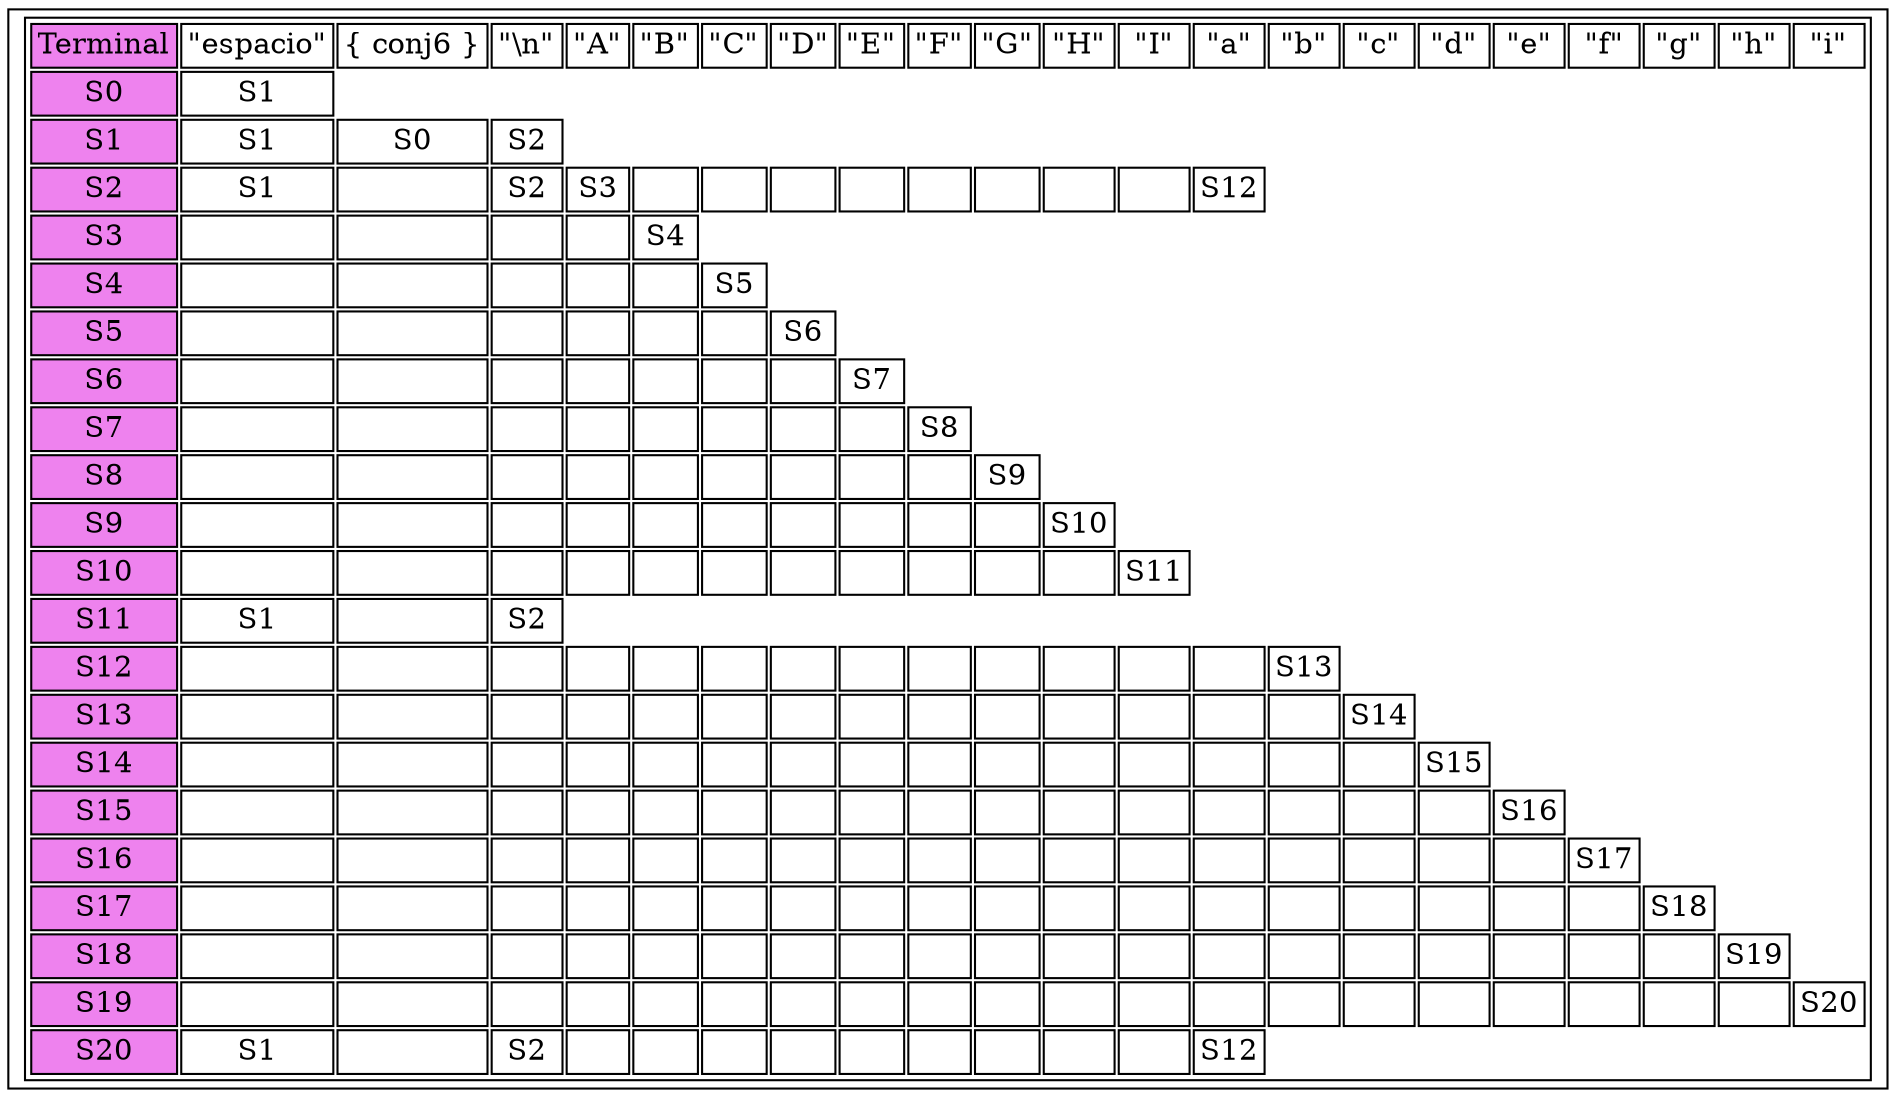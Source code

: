 digraph G{
node [shape=record];
table [ label = <
<table>
<tr><td bgcolor="violet">Terminal</td><td>"espacio"</td><td>\{ conj6 \}</td><td>"\n"</td><td>"A"</td><td>"B"</td><td>"C"</td><td>"D"</td><td>"E"</td><td>"F"</td><td>"G"</td><td>"H"</td><td>"I"</td><td>"a"</td><td>"b"</td><td>"c"</td><td>"d"</td><td>"e"</td><td>"f"</td><td>"g"</td><td>"h"</td><td>"i"</td></tr>
<tr>
<td bgcolor="violet">S0</td><td>S1</td>
</tr>
<tr>
<td bgcolor="violet">S1</td><td>S1</td>
<td>S0</td>
<td>S2</td>
</tr>
<tr>
<td bgcolor="violet">S2</td><td>S1</td>
<td></td>
<td>S2</td>
<td>S3</td>
<td></td>
<td></td>
<td></td>
<td></td>
<td></td>
<td></td>
<td></td>
<td></td>
<td>S12</td>
</tr>
<tr>
<td bgcolor="violet">S3</td><td></td>
<td></td>
<td></td>
<td></td>
<td>S4</td>
</tr>
<tr>
<td bgcolor="violet">S4</td><td></td>
<td></td>
<td></td>
<td></td>
<td></td>
<td>S5</td>
</tr>
<tr>
<td bgcolor="violet">S5</td><td></td>
<td></td>
<td></td>
<td></td>
<td></td>
<td></td>
<td>S6</td>
</tr>
<tr>
<td bgcolor="violet">S6</td><td></td>
<td></td>
<td></td>
<td></td>
<td></td>
<td></td>
<td></td>
<td>S7</td>
</tr>
<tr>
<td bgcolor="violet">S7</td><td></td>
<td></td>
<td></td>
<td></td>
<td></td>
<td></td>
<td></td>
<td></td>
<td>S8</td>
</tr>
<tr>
<td bgcolor="violet">S8</td><td></td>
<td></td>
<td></td>
<td></td>
<td></td>
<td></td>
<td></td>
<td></td>
<td></td>
<td>S9</td>
</tr>
<tr>
<td bgcolor="violet">S9</td><td></td>
<td></td>
<td></td>
<td></td>
<td></td>
<td></td>
<td></td>
<td></td>
<td></td>
<td></td>
<td>S10</td>
</tr>
<tr>
<td bgcolor="violet">S10</td><td></td>
<td></td>
<td></td>
<td></td>
<td></td>
<td></td>
<td></td>
<td></td>
<td></td>
<td></td>
<td></td>
<td>S11</td>
</tr>
<tr>
<td bgcolor="violet">S11</td><td>S1</td>
<td></td>
<td>S2</td>
</tr>
<tr>
<td bgcolor="violet">S12</td><td></td>
<td></td>
<td></td>
<td></td>
<td></td>
<td></td>
<td></td>
<td></td>
<td></td>
<td></td>
<td></td>
<td></td>
<td></td>
<td>S13</td>
</tr>
<tr>
<td bgcolor="violet">S13</td><td></td>
<td></td>
<td></td>
<td></td>
<td></td>
<td></td>
<td></td>
<td></td>
<td></td>
<td></td>
<td></td>
<td></td>
<td></td>
<td></td>
<td>S14</td>
</tr>
<tr>
<td bgcolor="violet">S14</td><td></td>
<td></td>
<td></td>
<td></td>
<td></td>
<td></td>
<td></td>
<td></td>
<td></td>
<td></td>
<td></td>
<td></td>
<td></td>
<td></td>
<td></td>
<td>S15</td>
</tr>
<tr>
<td bgcolor="violet">S15</td><td></td>
<td></td>
<td></td>
<td></td>
<td></td>
<td></td>
<td></td>
<td></td>
<td></td>
<td></td>
<td></td>
<td></td>
<td></td>
<td></td>
<td></td>
<td></td>
<td>S16</td>
</tr>
<tr>
<td bgcolor="violet">S16</td><td></td>
<td></td>
<td></td>
<td></td>
<td></td>
<td></td>
<td></td>
<td></td>
<td></td>
<td></td>
<td></td>
<td></td>
<td></td>
<td></td>
<td></td>
<td></td>
<td></td>
<td>S17</td>
</tr>
<tr>
<td bgcolor="violet">S17</td><td></td>
<td></td>
<td></td>
<td></td>
<td></td>
<td></td>
<td></td>
<td></td>
<td></td>
<td></td>
<td></td>
<td></td>
<td></td>
<td></td>
<td></td>
<td></td>
<td></td>
<td></td>
<td>S18</td>
</tr>
<tr>
<td bgcolor="violet">S18</td><td></td>
<td></td>
<td></td>
<td></td>
<td></td>
<td></td>
<td></td>
<td></td>
<td></td>
<td></td>
<td></td>
<td></td>
<td></td>
<td></td>
<td></td>
<td></td>
<td></td>
<td></td>
<td></td>
<td>S19</td>
</tr>
<tr>
<td bgcolor="violet">S19</td><td></td>
<td></td>
<td></td>
<td></td>
<td></td>
<td></td>
<td></td>
<td></td>
<td></td>
<td></td>
<td></td>
<td></td>
<td></td>
<td></td>
<td></td>
<td></td>
<td></td>
<td></td>
<td></td>
<td></td>
<td>S20</td>
</tr>
<tr>
<td bgcolor="violet">S20</td><td>S1</td>
<td></td>
<td>S2</td>
<td></td>
<td></td>
<td></td>
<td></td>
<td></td>
<td></td>
<td></td>
<td></td>
<td></td>
<td>S12</td>
</tr>
</table>> ]
}
